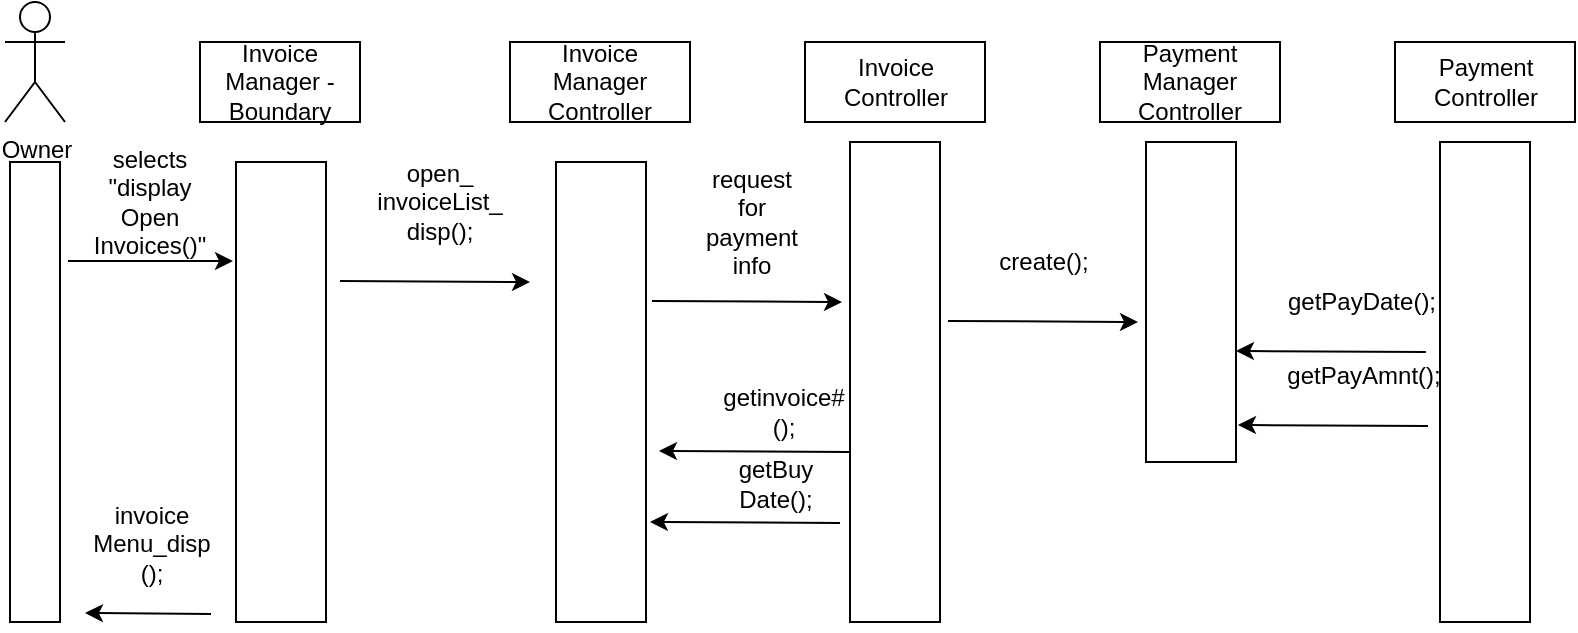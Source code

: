 <mxfile version="12.1.1" type="device" pages="1"><diagram id="P0AJ_tKeIYmWpB_PJLQ7" name="Page-1"><mxGraphModel dx="904" dy="436" grid="1" gridSize="10" guides="1" tooltips="1" connect="1" arrows="1" fold="1" page="1" pageScale="1" pageWidth="850" pageHeight="1100" math="0" shadow="0"><root><mxCell id="0"/><mxCell id="1" parent="0"/><mxCell id="lyzOT3NYY4EelGHXuprh-1" value="Owner" style="shape=umlActor;verticalLabelPosition=bottom;labelBackgroundColor=#ffffff;verticalAlign=top;html=1;outlineConnect=0;" parent="1" vertex="1"><mxGeometry x="27.5" y="10" width="30" height="60" as="geometry"/></mxCell><mxCell id="lyzOT3NYY4EelGHXuprh-3" value="Invoice Manager - Boundary" style="rounded=0;whiteSpace=wrap;html=1;" parent="1" vertex="1"><mxGeometry x="125" y="30" width="80" height="40" as="geometry"/></mxCell><mxCell id="lyzOT3NYY4EelGHXuprh-10" value="" style="endArrow=none;dashed=1;html=1;" parent="1" source="lyzOT3NYY4EelGHXuprh-21" edge="1"><mxGeometry width="50" height="50" relative="1" as="geometry"><mxPoint x="44.5" y="460" as="sourcePoint"/><mxPoint x="44.5" y="90" as="targetPoint"/></mxGeometry></mxCell><mxCell id="lyzOT3NYY4EelGHXuprh-21" value="" style="rounded=0;whiteSpace=wrap;html=1;" parent="1" vertex="1"><mxGeometry x="30" y="90" width="25" height="230" as="geometry"/></mxCell><mxCell id="lyzOT3NYY4EelGHXuprh-27" value="" style="rounded=0;whiteSpace=wrap;html=1;" parent="1" vertex="1"><mxGeometry x="143" y="90" width="45" height="230" as="geometry"/></mxCell><mxCell id="2L0ndJAzQF1lnuj0nKCO-2" value="Invoice Manager Controller" style="rounded=0;whiteSpace=wrap;html=1;" parent="1" vertex="1"><mxGeometry x="280" y="30" width="90" height="40" as="geometry"/></mxCell><mxCell id="2L0ndJAzQF1lnuj0nKCO-22" value="Invoice Controller" style="rounded=0;whiteSpace=wrap;html=1;" parent="1" vertex="1"><mxGeometry x="427.5" y="30" width="90" height="40" as="geometry"/></mxCell><mxCell id="2L0ndJAzQF1lnuj0nKCO-101" value="" style="endArrow=classic;html=1;" parent="1" edge="1"><mxGeometry width="50" height="50" relative="1" as="geometry"><mxPoint x="58.983" y="139.5" as="sourcePoint"/><mxPoint x="141.5" y="139.5" as="targetPoint"/></mxGeometry></mxCell><mxCell id="2L0ndJAzQF1lnuj0nKCO-102" value="selects &quot;display&lt;br&gt;Open Invoices()&quot;" style="text;html=1;strokeColor=none;fillColor=none;align=center;verticalAlign=middle;whiteSpace=wrap;rounded=0;" parent="1" vertex="1"><mxGeometry x="71" y="80" width="58" height="60" as="geometry"/></mxCell><mxCell id="2JpOnsefHWFq15yPvEk3-96" value="" style="endArrow=classic;html=1;" edge="1" parent="1"><mxGeometry width="50" height="50" relative="1" as="geometry"><mxPoint x="194.983" y="149.5" as="sourcePoint"/><mxPoint x="290" y="150" as="targetPoint"/></mxGeometry></mxCell><mxCell id="2JpOnsefHWFq15yPvEk3-97" value="" style="rounded=0;whiteSpace=wrap;html=1;" vertex="1" parent="1"><mxGeometry x="303" y="90" width="45" height="230" as="geometry"/></mxCell><mxCell id="2JpOnsefHWFq15yPvEk3-98" value="" style="rounded=0;whiteSpace=wrap;html=1;" vertex="1" parent="1"><mxGeometry x="450" y="80" width="45" height="240" as="geometry"/></mxCell><mxCell id="2JpOnsefHWFq15yPvEk3-100" value="open_&lt;br&gt;invoiceList_&lt;br&gt;disp();" style="text;html=1;strokeColor=none;fillColor=none;align=center;verticalAlign=middle;whiteSpace=wrap;rounded=0;" vertex="1" parent="1"><mxGeometry x="216" y="80" width="58" height="60" as="geometry"/></mxCell><mxCell id="2JpOnsefHWFq15yPvEk3-112" value="" style="endArrow=classic;html=1;" edge="1" parent="1"><mxGeometry width="50" height="50" relative="1" as="geometry"><mxPoint x="130.5" y="316" as="sourcePoint"/><mxPoint x="67.5" y="315.5" as="targetPoint"/></mxGeometry></mxCell><mxCell id="2JpOnsefHWFq15yPvEk3-113" value="invoice&lt;br&gt;Menu_disp&lt;br&gt;();" style="text;html=1;strokeColor=none;fillColor=none;align=center;verticalAlign=middle;whiteSpace=wrap;rounded=0;" vertex="1" parent="1"><mxGeometry x="71.5" y="260.5" width="58" height="40" as="geometry"/></mxCell><mxCell id="2JpOnsefHWFq15yPvEk3-114" value="Payment Manager Controller" style="rounded=0;whiteSpace=wrap;html=1;" vertex="1" parent="1"><mxGeometry x="575" y="30" width="90" height="40" as="geometry"/></mxCell><mxCell id="2JpOnsefHWFq15yPvEk3-115" value="Payment Controller" style="rounded=0;whiteSpace=wrap;html=1;" vertex="1" parent="1"><mxGeometry x="722.5" y="30" width="90" height="40" as="geometry"/></mxCell><mxCell id="2JpOnsefHWFq15yPvEk3-116" value="" style="rounded=0;whiteSpace=wrap;html=1;" vertex="1" parent="1"><mxGeometry x="598" y="80" width="45" height="160" as="geometry"/></mxCell><mxCell id="2JpOnsefHWFq15yPvEk3-117" value="" style="rounded=0;whiteSpace=wrap;html=1;" vertex="1" parent="1"><mxGeometry x="745" y="80" width="45" height="240" as="geometry"/></mxCell><mxCell id="2JpOnsefHWFq15yPvEk3-118" value="" style="endArrow=classic;html=1;" edge="1" parent="1"><mxGeometry width="50" height="50" relative="1" as="geometry"><mxPoint x="498.983" y="169.5" as="sourcePoint"/><mxPoint x="594" y="170" as="targetPoint"/></mxGeometry></mxCell><mxCell id="2JpOnsefHWFq15yPvEk3-119" value="create();" style="text;html=1;strokeColor=none;fillColor=none;align=center;verticalAlign=middle;whiteSpace=wrap;rounded=0;" vertex="1" parent="1"><mxGeometry x="517.5" y="125" width="58" height="30" as="geometry"/></mxCell><mxCell id="2JpOnsefHWFq15yPvEk3-120" value="" style="endArrow=classic;html=1;" edge="1" parent="1"><mxGeometry width="50" height="50" relative="1" as="geometry"><mxPoint x="738.0" y="185" as="sourcePoint"/><mxPoint x="642.983" y="184.5" as="targetPoint"/></mxGeometry></mxCell><mxCell id="2JpOnsefHWFq15yPvEk3-121" value="getPayDate();" style="text;html=1;strokeColor=none;fillColor=none;align=center;verticalAlign=middle;whiteSpace=wrap;rounded=0;" vertex="1" parent="1"><mxGeometry x="670.5" y="150" width="70" height="20" as="geometry"/></mxCell><mxCell id="2JpOnsefHWFq15yPvEk3-124" value="" style="endArrow=classic;html=1;" edge="1" parent="1"><mxGeometry width="50" height="50" relative="1" as="geometry"><mxPoint x="350.983" y="159.5" as="sourcePoint"/><mxPoint x="446" y="160" as="targetPoint"/></mxGeometry></mxCell><mxCell id="2JpOnsefHWFq15yPvEk3-125" value="request for payment info" style="text;html=1;strokeColor=none;fillColor=none;align=center;verticalAlign=middle;whiteSpace=wrap;rounded=0;" vertex="1" parent="1"><mxGeometry x="372" y="90" width="58" height="60" as="geometry"/></mxCell><mxCell id="2JpOnsefHWFq15yPvEk3-126" value="" style="endArrow=classic;html=1;" edge="1" parent="1"><mxGeometry width="50" height="50" relative="1" as="geometry"><mxPoint x="739.0" y="222" as="sourcePoint"/><mxPoint x="643.983" y="221.5" as="targetPoint"/></mxGeometry></mxCell><mxCell id="2JpOnsefHWFq15yPvEk3-127" value="getPayAmnt();" style="text;html=1;strokeColor=none;fillColor=none;align=center;verticalAlign=middle;whiteSpace=wrap;rounded=0;" vertex="1" parent="1"><mxGeometry x="671.5" y="187" width="70" height="20" as="geometry"/></mxCell><mxCell id="2JpOnsefHWFq15yPvEk3-128" value="" style="endArrow=classic;html=1;" edge="1" parent="1"><mxGeometry width="50" height="50" relative="1" as="geometry"><mxPoint x="449.5" y="235" as="sourcePoint"/><mxPoint x="354.483" y="234.5" as="targetPoint"/></mxGeometry></mxCell><mxCell id="2JpOnsefHWFq15yPvEk3-129" value="getinvoice#();" style="text;html=1;strokeColor=none;fillColor=none;align=center;verticalAlign=middle;whiteSpace=wrap;rounded=0;" vertex="1" parent="1"><mxGeometry x="382" y="205" width="70" height="20" as="geometry"/></mxCell><mxCell id="2JpOnsefHWFq15yPvEk3-130" value="" style="endArrow=classic;html=1;" edge="1" parent="1"><mxGeometry width="50" height="50" relative="1" as="geometry"><mxPoint x="445.0" y="270.5" as="sourcePoint"/><mxPoint x="349.983" y="270" as="targetPoint"/></mxGeometry></mxCell><mxCell id="2JpOnsefHWFq15yPvEk3-131" value="getBuy&lt;br&gt;Date();" style="text;html=1;strokeColor=none;fillColor=none;align=center;verticalAlign=middle;whiteSpace=wrap;rounded=0;" vertex="1" parent="1"><mxGeometry x="377.5" y="240.5" width="70" height="20" as="geometry"/></mxCell></root></mxGraphModel></diagram></mxfile>